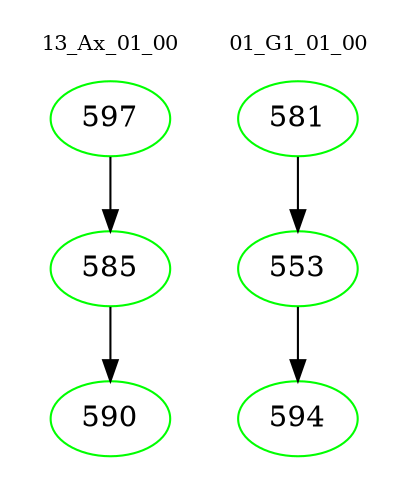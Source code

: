 digraph{
subgraph cluster_0 {
color = white
label = "13_Ax_01_00";
fontsize=10;
T0_597 [label="597", color="green"]
T0_597 -> T0_585 [color="black"]
T0_585 [label="585", color="green"]
T0_585 -> T0_590 [color="black"]
T0_590 [label="590", color="green"]
}
subgraph cluster_1 {
color = white
label = "01_G1_01_00";
fontsize=10;
T1_581 [label="581", color="green"]
T1_581 -> T1_553 [color="black"]
T1_553 [label="553", color="green"]
T1_553 -> T1_594 [color="black"]
T1_594 [label="594", color="green"]
}
}
